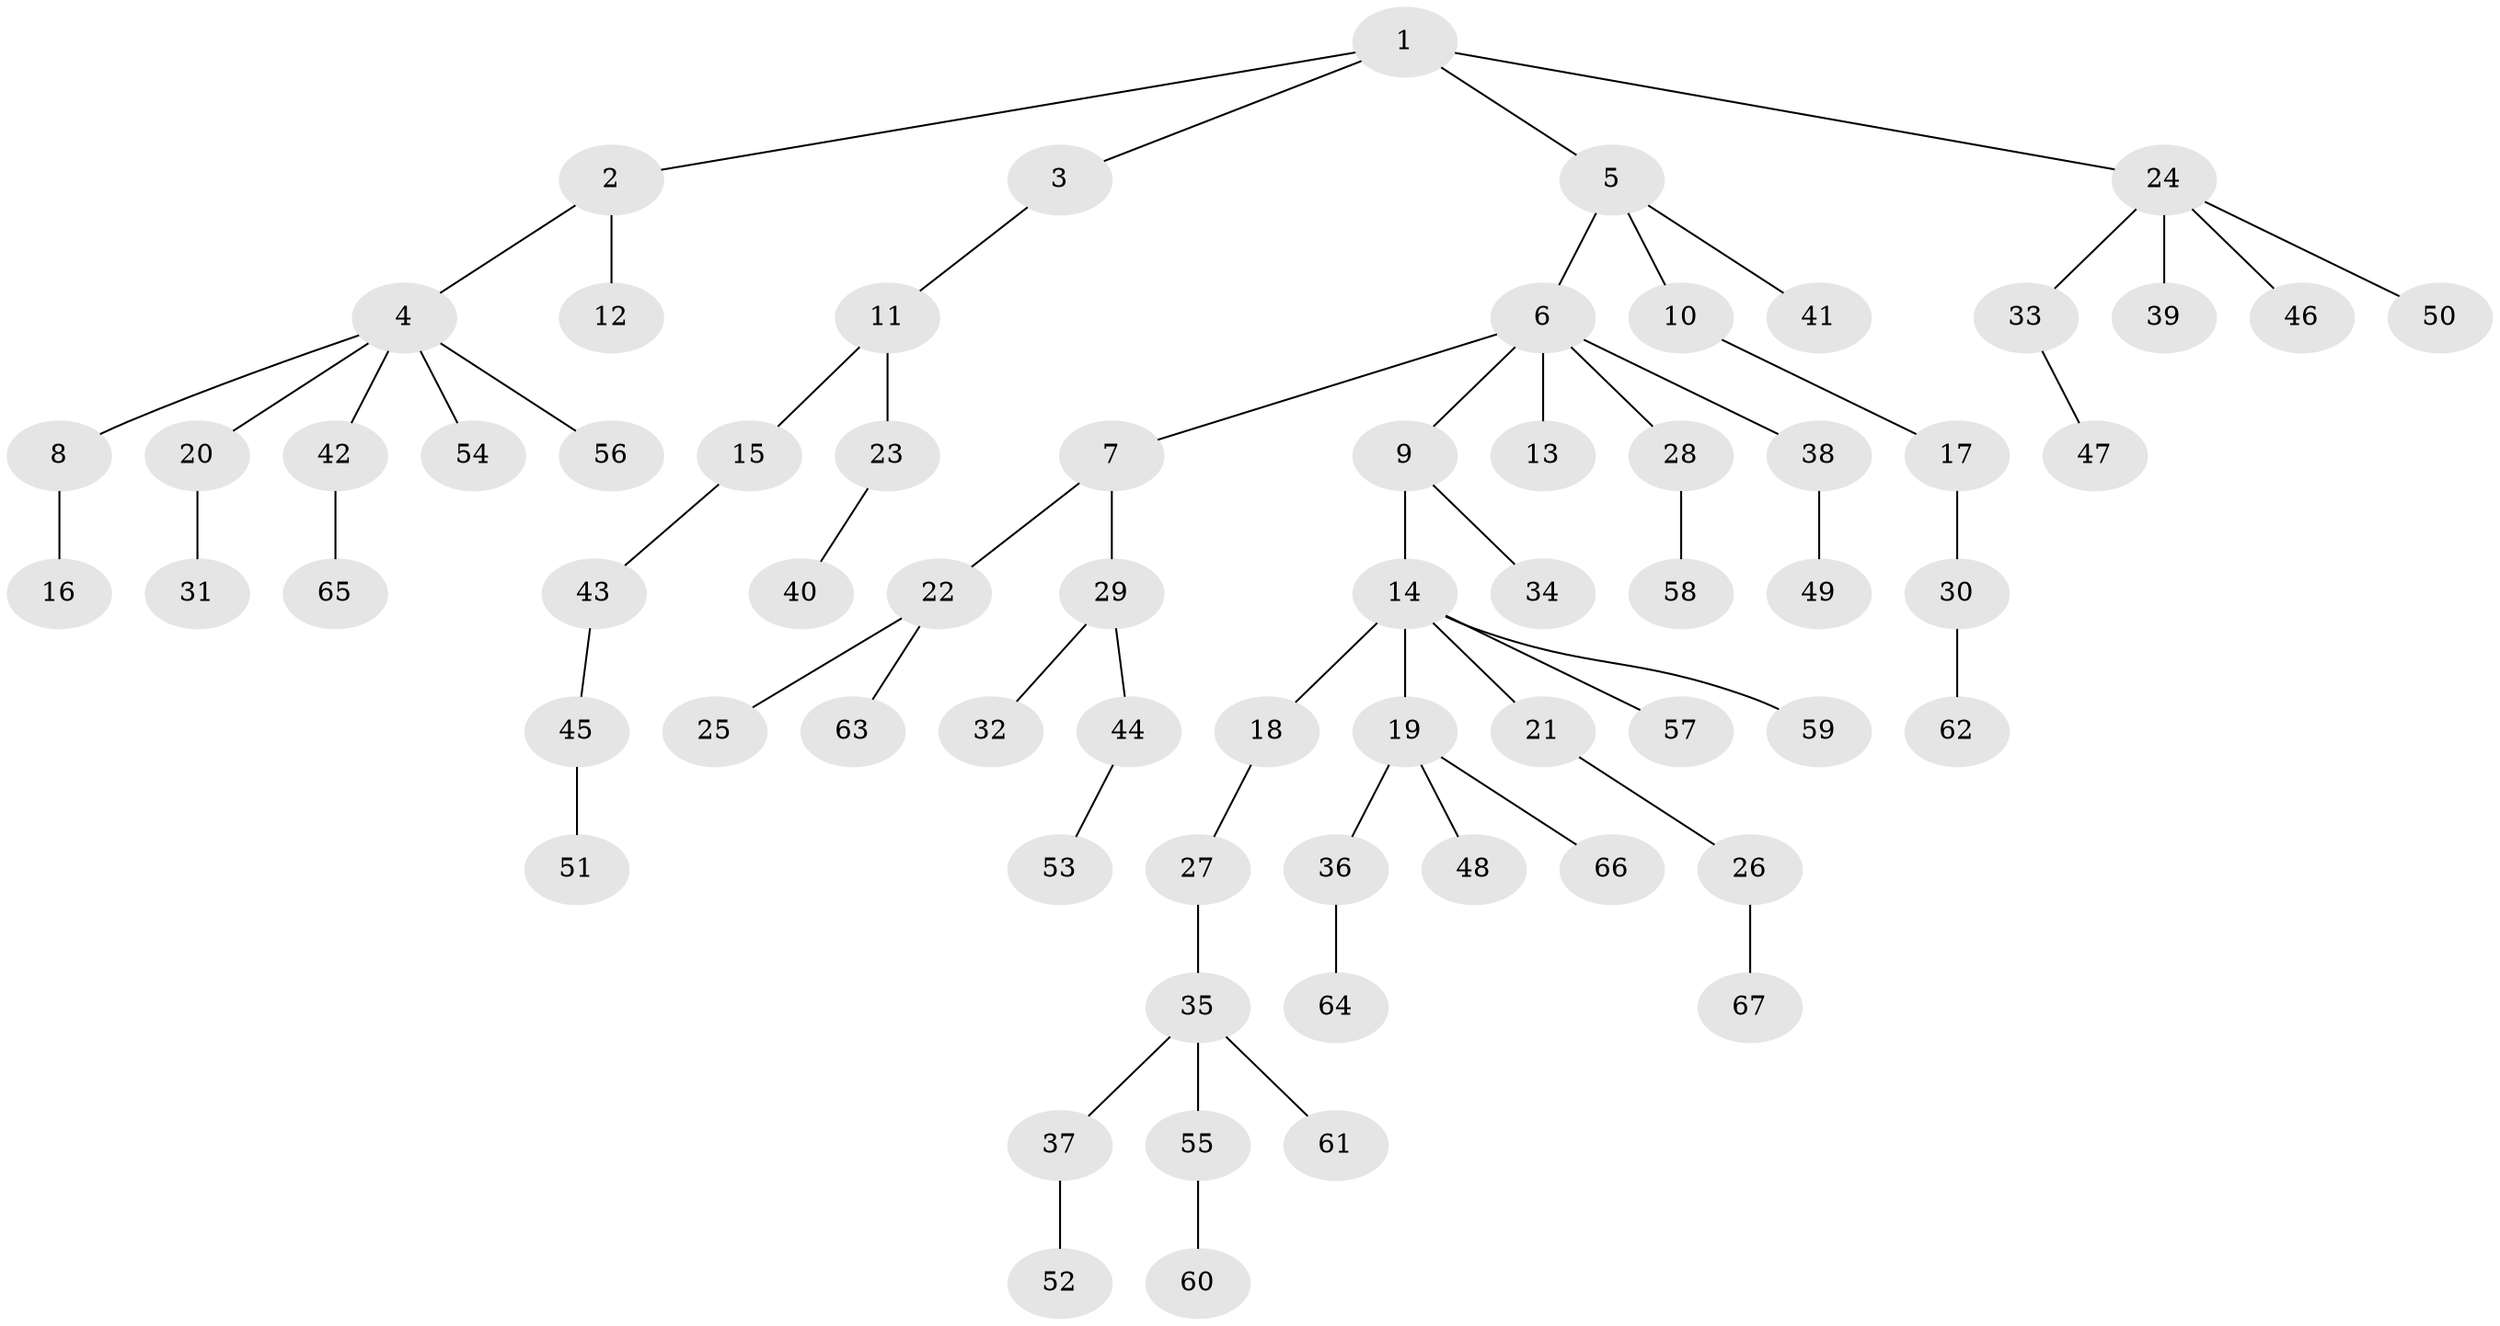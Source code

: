 // coarse degree distribution, {4: 0.09090909090909091, 2: 0.18181818181818182, 6: 0.045454545454545456, 3: 0.06818181818181818, 1: 0.5909090909090909, 7: 0.022727272727272728}
// Generated by graph-tools (version 1.1) at 2025/52/02/27/25 19:52:11]
// undirected, 67 vertices, 66 edges
graph export_dot {
graph [start="1"]
  node [color=gray90,style=filled];
  1;
  2;
  3;
  4;
  5;
  6;
  7;
  8;
  9;
  10;
  11;
  12;
  13;
  14;
  15;
  16;
  17;
  18;
  19;
  20;
  21;
  22;
  23;
  24;
  25;
  26;
  27;
  28;
  29;
  30;
  31;
  32;
  33;
  34;
  35;
  36;
  37;
  38;
  39;
  40;
  41;
  42;
  43;
  44;
  45;
  46;
  47;
  48;
  49;
  50;
  51;
  52;
  53;
  54;
  55;
  56;
  57;
  58;
  59;
  60;
  61;
  62;
  63;
  64;
  65;
  66;
  67;
  1 -- 2;
  1 -- 3;
  1 -- 5;
  1 -- 24;
  2 -- 4;
  2 -- 12;
  3 -- 11;
  4 -- 8;
  4 -- 20;
  4 -- 42;
  4 -- 54;
  4 -- 56;
  5 -- 6;
  5 -- 10;
  5 -- 41;
  6 -- 7;
  6 -- 9;
  6 -- 13;
  6 -- 28;
  6 -- 38;
  7 -- 22;
  7 -- 29;
  8 -- 16;
  9 -- 14;
  9 -- 34;
  10 -- 17;
  11 -- 15;
  11 -- 23;
  14 -- 18;
  14 -- 19;
  14 -- 21;
  14 -- 57;
  14 -- 59;
  15 -- 43;
  17 -- 30;
  18 -- 27;
  19 -- 36;
  19 -- 48;
  19 -- 66;
  20 -- 31;
  21 -- 26;
  22 -- 25;
  22 -- 63;
  23 -- 40;
  24 -- 33;
  24 -- 39;
  24 -- 46;
  24 -- 50;
  26 -- 67;
  27 -- 35;
  28 -- 58;
  29 -- 32;
  29 -- 44;
  30 -- 62;
  33 -- 47;
  35 -- 37;
  35 -- 55;
  35 -- 61;
  36 -- 64;
  37 -- 52;
  38 -- 49;
  42 -- 65;
  43 -- 45;
  44 -- 53;
  45 -- 51;
  55 -- 60;
}
